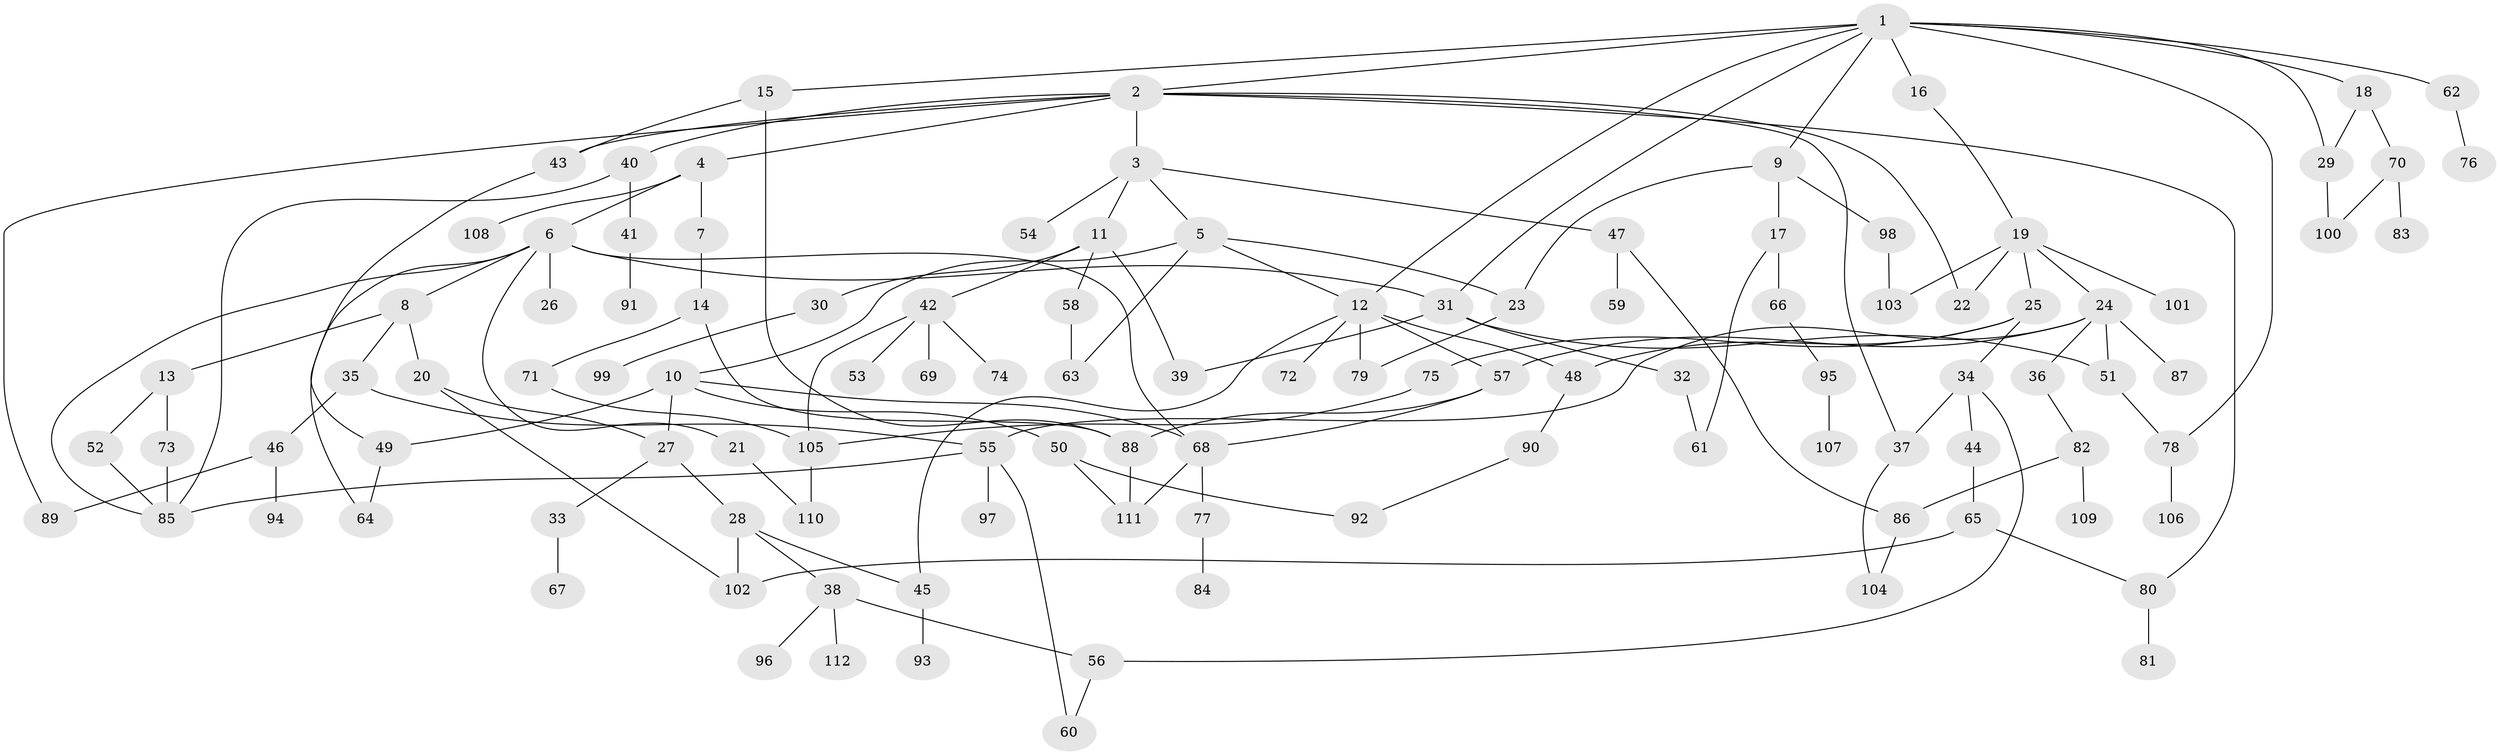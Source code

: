 // Generated by graph-tools (version 1.1) at 2025/00/03/09/25 03:00:56]
// undirected, 112 vertices, 155 edges
graph export_dot {
graph [start="1"]
  node [color=gray90,style=filled];
  1;
  2;
  3;
  4;
  5;
  6;
  7;
  8;
  9;
  10;
  11;
  12;
  13;
  14;
  15;
  16;
  17;
  18;
  19;
  20;
  21;
  22;
  23;
  24;
  25;
  26;
  27;
  28;
  29;
  30;
  31;
  32;
  33;
  34;
  35;
  36;
  37;
  38;
  39;
  40;
  41;
  42;
  43;
  44;
  45;
  46;
  47;
  48;
  49;
  50;
  51;
  52;
  53;
  54;
  55;
  56;
  57;
  58;
  59;
  60;
  61;
  62;
  63;
  64;
  65;
  66;
  67;
  68;
  69;
  70;
  71;
  72;
  73;
  74;
  75;
  76;
  77;
  78;
  79;
  80;
  81;
  82;
  83;
  84;
  85;
  86;
  87;
  88;
  89;
  90;
  91;
  92;
  93;
  94;
  95;
  96;
  97;
  98;
  99;
  100;
  101;
  102;
  103;
  104;
  105;
  106;
  107;
  108;
  109;
  110;
  111;
  112;
  1 -- 2;
  1 -- 9;
  1 -- 12;
  1 -- 15;
  1 -- 16;
  1 -- 18;
  1 -- 29;
  1 -- 62;
  1 -- 31;
  1 -- 78;
  2 -- 3;
  2 -- 4;
  2 -- 22;
  2 -- 40;
  2 -- 80;
  2 -- 43;
  2 -- 89;
  2 -- 37;
  3 -- 5;
  3 -- 11;
  3 -- 47;
  3 -- 54;
  4 -- 6;
  4 -- 7;
  4 -- 108;
  5 -- 10;
  5 -- 23;
  5 -- 63;
  5 -- 12;
  6 -- 8;
  6 -- 21;
  6 -- 26;
  6 -- 31;
  6 -- 64;
  6 -- 85;
  6 -- 68;
  7 -- 14;
  8 -- 13;
  8 -- 20;
  8 -- 35;
  9 -- 17;
  9 -- 98;
  9 -- 23;
  10 -- 49;
  10 -- 50;
  10 -- 27;
  10 -- 68;
  11 -- 30;
  11 -- 42;
  11 -- 58;
  11 -- 39;
  12 -- 45;
  12 -- 72;
  12 -- 79;
  12 -- 57;
  12 -- 48;
  13 -- 52;
  13 -- 73;
  14 -- 71;
  14 -- 88;
  15 -- 43;
  15 -- 88;
  16 -- 19;
  17 -- 66;
  17 -- 61;
  18 -- 70;
  18 -- 29;
  19 -- 24;
  19 -- 25;
  19 -- 101;
  19 -- 103;
  19 -- 22;
  20 -- 27;
  20 -- 102;
  21 -- 110;
  23 -- 79;
  24 -- 36;
  24 -- 57;
  24 -- 87;
  24 -- 55;
  24 -- 51;
  25 -- 34;
  25 -- 48;
  25 -- 75;
  27 -- 28;
  27 -- 33;
  28 -- 38;
  28 -- 102;
  28 -- 45;
  29 -- 100;
  30 -- 99;
  31 -- 32;
  31 -- 39;
  31 -- 51;
  32 -- 61;
  33 -- 67;
  34 -- 37;
  34 -- 44;
  34 -- 56;
  35 -- 46;
  35 -- 55;
  36 -- 82;
  37 -- 104;
  38 -- 96;
  38 -- 112;
  38 -- 56;
  40 -- 41;
  40 -- 85;
  41 -- 91;
  42 -- 53;
  42 -- 69;
  42 -- 74;
  42 -- 105;
  43 -- 49;
  44 -- 65;
  45 -- 93;
  46 -- 89;
  46 -- 94;
  47 -- 59;
  47 -- 86;
  48 -- 90;
  49 -- 64;
  50 -- 92;
  50 -- 111;
  51 -- 78;
  52 -- 85;
  55 -- 60;
  55 -- 97;
  55 -- 85;
  56 -- 60;
  57 -- 68;
  57 -- 88;
  58 -- 63;
  62 -- 76;
  65 -- 102;
  65 -- 80;
  66 -- 95;
  68 -- 77;
  68 -- 111;
  70 -- 83;
  70 -- 100;
  71 -- 105;
  73 -- 85;
  75 -- 105;
  77 -- 84;
  78 -- 106;
  80 -- 81;
  82 -- 109;
  82 -- 86;
  86 -- 104;
  88 -- 111;
  90 -- 92;
  95 -- 107;
  98 -- 103;
  105 -- 110;
}
